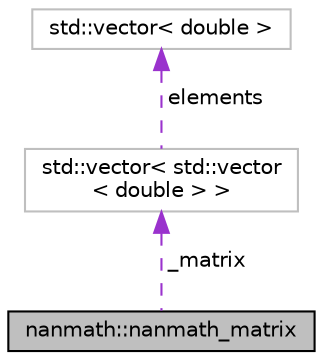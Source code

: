 digraph "nanmath::nanmath_matrix"
{
  edge [fontname="Helvetica",fontsize="10",labelfontname="Helvetica",labelfontsize="10"];
  node [fontname="Helvetica",fontsize="10",shape=record];
  Node1 [label="nanmath::nanmath_matrix",height=0.2,width=0.4,color="black", fillcolor="grey75", style="filled", fontcolor="black"];
  Node2 -> Node1 [dir="back",color="darkorchid3",fontsize="10",style="dashed",label=" _matrix" ];
  Node2 [label="std::vector\< std::vector\l\< double \> \>",height=0.2,width=0.4,color="grey75", fillcolor="white", style="filled"];
  Node3 -> Node2 [dir="back",color="darkorchid3",fontsize="10",style="dashed",label=" elements" ];
  Node3 [label="std::vector\< double \>",height=0.2,width=0.4,color="grey75", fillcolor="white", style="filled"];
}
